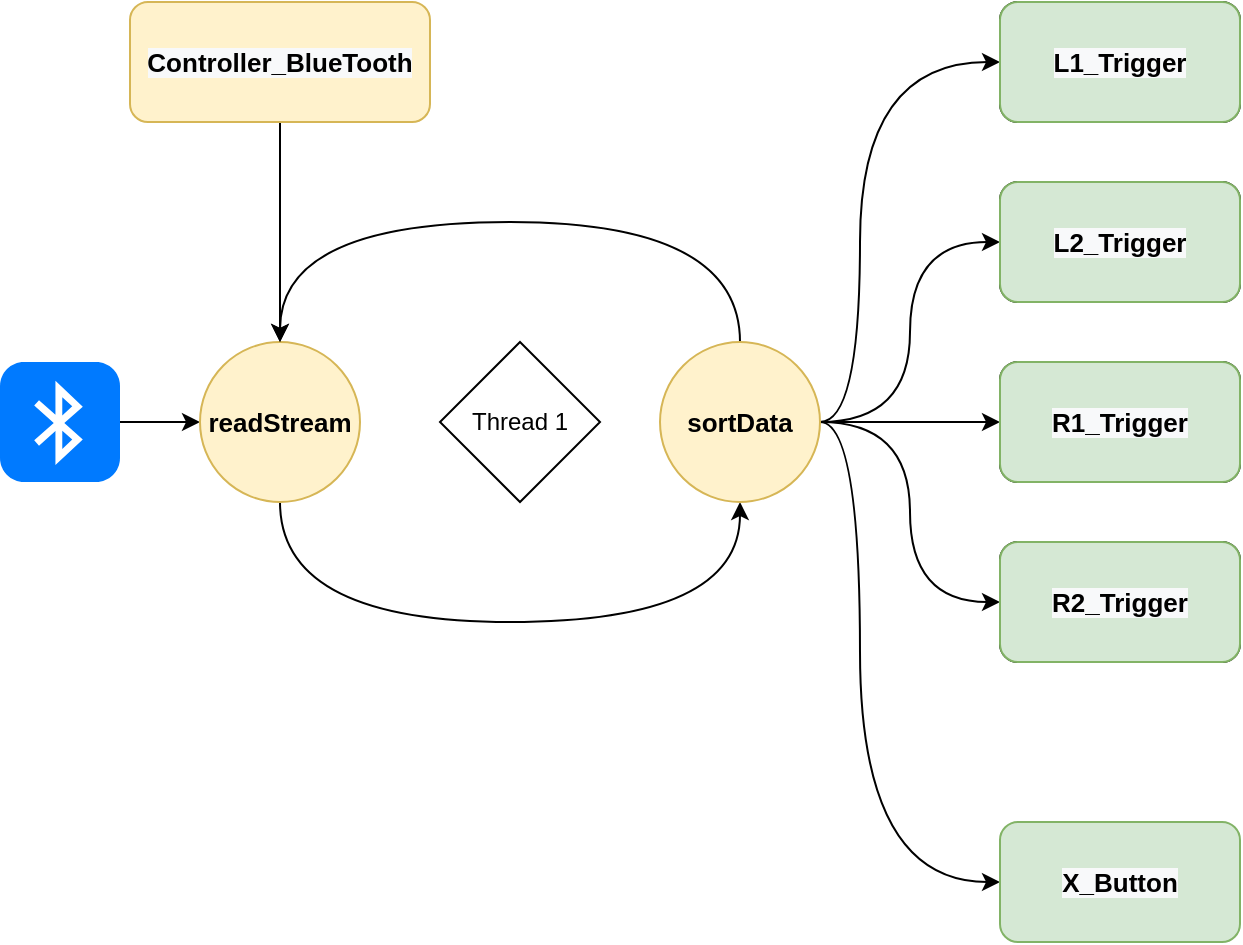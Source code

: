 <mxfile version="13.6.9" type="github">
  <diagram id="XE45euI3UaWMFM7cNjVr" name="Page-1">
    <mxGraphModel grid="1" dx="1363" dy="749" gridSize="10" guides="1" tooltips="1" connect="1" arrows="1" fold="1" page="1" pageScale="1" pageWidth="850" pageHeight="1100" math="0" shadow="0">
      <root>
        <mxCell id="0" />
        <mxCell id="1" parent="0" />
        <mxCell id="jTXSWWIvGgRx7QMcHlvk-2" value="" parent="1" style="html=1;strokeWidth=1;shadow=0;dashed=0;shape=mxgraph.ios7.misc.bluetooth;fillColor=#007AFF;strokeColor=none;buttonText=;strokeColor2=#222222;fontColor=#222222;fontSize=8;verticalLabelPosition=bottom;verticalAlign=top;align=center;" vertex="1">
          <mxGeometry as="geometry" y="390" x="20" width="60" height="60" />
        </mxCell>
        <mxCell id="jTXSWWIvGgRx7QMcHlvk-6" parent="1" style="edgeStyle=orthogonalEdgeStyle;rounded=0;orthogonalLoop=1;jettySize=auto;html=1;entryX=0;entryY=0.5;entryDx=0;entryDy=0;" edge="1" source="jTXSWWIvGgRx7QMcHlvk-2" target="jTXSWWIvGgRx7QMcHlvk-3">
          <mxGeometry as="geometry" relative="1" />
        </mxCell>
        <mxCell id="jTXSWWIvGgRx7QMcHlvk-24" parent="1" style="edgeStyle=orthogonalEdgeStyle;curved=1;rounded=0;orthogonalLoop=1;jettySize=auto;html=1;exitX=0.5;exitY=1;exitDx=0;exitDy=0;entryX=0.5;entryY=1;entryDx=0;entryDy=0;fontSize=13;" edge="1" source="jTXSWWIvGgRx7QMcHlvk-3" target="jTXSWWIvGgRx7QMcHlvk-4">
          <mxGeometry as="geometry" relative="1">
            <Array as="points">
              <mxPoint y="520" x="160" />
              <mxPoint y="520" x="390" />
            </Array>
          </mxGeometry>
        </mxCell>
        <mxCell id="jTXSWWIvGgRx7QMcHlvk-3" value="readStream" parent="1" style="ellipse;whiteSpace=wrap;html=1;aspect=fixed;fillColor=#fff2cc;strokeColor=#d6b656;fontSize=13;fontStyle=1" vertex="1">
          <mxGeometry as="geometry" y="380" x="120" width="80" height="80" />
        </mxCell>
        <mxCell id="jTXSWWIvGgRx7QMcHlvk-25" parent="1" style="edgeStyle=orthogonalEdgeStyle;curved=1;rounded=0;orthogonalLoop=1;jettySize=auto;html=1;exitX=0.5;exitY=0;exitDx=0;exitDy=0;entryX=0.5;entryY=0;entryDx=0;entryDy=0;fontSize=13;" edge="1" source="jTXSWWIvGgRx7QMcHlvk-4" target="jTXSWWIvGgRx7QMcHlvk-3">
          <mxGeometry as="geometry" relative="1">
            <Array as="points">
              <mxPoint y="320" x="390" />
              <mxPoint y="320" x="160" />
            </Array>
          </mxGeometry>
        </mxCell>
        <mxCell id="jTXSWWIvGgRx7QMcHlvk-34" parent="1" style="edgeStyle=orthogonalEdgeStyle;curved=1;rounded=0;orthogonalLoop=1;jettySize=auto;html=1;exitX=1;exitY=0.5;exitDx=0;exitDy=0;entryX=0;entryY=0.5;entryDx=0;entryDy=0;fontSize=13;" edge="1" source="jTXSWWIvGgRx7QMcHlvk-4" target="jTXSWWIvGgRx7QMcHlvk-41">
          <mxGeometry as="geometry" relative="1">
            <mxPoint as="targetPoint" y="240" x="510.0" />
            <Array as="points">
              <mxPoint y="420" x="450" />
              <mxPoint y="240" x="450" />
            </Array>
          </mxGeometry>
        </mxCell>
        <mxCell id="jTXSWWIvGgRx7QMcHlvk-35" parent="1" style="edgeStyle=orthogonalEdgeStyle;curved=1;rounded=0;orthogonalLoop=1;jettySize=auto;html=1;exitX=1;exitY=0.5;exitDx=0;exitDy=0;entryX=0;entryY=0.5;entryDx=0;entryDy=0;fontSize=13;" edge="1" source="jTXSWWIvGgRx7QMcHlvk-4" target="jTXSWWIvGgRx7QMcHlvk-42">
          <mxGeometry as="geometry" relative="1">
            <mxPoint as="targetPoint" y="330" x="510.0" />
          </mxGeometry>
        </mxCell>
        <mxCell id="jTXSWWIvGgRx7QMcHlvk-36" parent="1" style="edgeStyle=orthogonalEdgeStyle;curved=1;rounded=0;orthogonalLoop=1;jettySize=auto;html=1;exitX=1;exitY=0.5;exitDx=0;exitDy=0;entryX=0;entryY=0.5;entryDx=0;entryDy=0;fontSize=13;" edge="1" source="jTXSWWIvGgRx7QMcHlvk-4" target="jTXSWWIvGgRx7QMcHlvk-43">
          <mxGeometry as="geometry" relative="1">
            <mxPoint as="targetPoint" y="420" x="510.0" />
          </mxGeometry>
        </mxCell>
        <mxCell id="jTXSWWIvGgRx7QMcHlvk-37" parent="1" style="edgeStyle=orthogonalEdgeStyle;curved=1;rounded=0;orthogonalLoop=1;jettySize=auto;html=1;exitX=1;exitY=0.5;exitDx=0;exitDy=0;entryX=0;entryY=0.5;entryDx=0;entryDy=0;fontSize=13;" edge="1" source="jTXSWWIvGgRx7QMcHlvk-4" target="jTXSWWIvGgRx7QMcHlvk-44">
          <mxGeometry as="geometry" relative="1">
            <mxPoint as="targetPoint" y="510" x="510.0" />
          </mxGeometry>
        </mxCell>
        <mxCell id="jTXSWWIvGgRx7QMcHlvk-38" parent="1" style="edgeStyle=orthogonalEdgeStyle;curved=1;rounded=0;orthogonalLoop=1;jettySize=auto;html=1;exitX=1;exitY=0.5;exitDx=0;exitDy=0;entryX=0;entryY=0.5;entryDx=0;entryDy=0;fontSize=13;" edge="1" source="jTXSWWIvGgRx7QMcHlvk-4" target="jTXSWWIvGgRx7QMcHlvk-45">
          <mxGeometry as="geometry" relative="1">
            <mxPoint as="targetPoint" y="650" x="510.0" />
            <Array as="points">
              <mxPoint y="420" x="450" />
              <mxPoint y="650" x="450" />
            </Array>
          </mxGeometry>
        </mxCell>
        <mxCell id="jTXSWWIvGgRx7QMcHlvk-4" value="sortData" parent="1" style="ellipse;whiteSpace=wrap;html=1;aspect=fixed;fillColor=#fff2cc;strokeColor=#d6b656;fontSize=13;fontStyle=1" vertex="1">
          <mxGeometry as="geometry" y="380" x="350" width="80" height="80" />
        </mxCell>
        <mxCell id="jTXSWWIvGgRx7QMcHlvk-13" value="Thread 1" parent="1" style="rhombus;whiteSpace=wrap;html=1;" vertex="1">
          <mxGeometry as="geometry" y="380" x="240" width="80" height="80" />
        </mxCell>
        <mxCell id="jTXSWWIvGgRx7QMcHlvk-18" value="" parent="1" style="shape=image;html=1;verticalAlign=top;verticalLabelPosition=bottom;labelBackgroundColor=#ffffff;imageAspect=0;aspect=fixed;image=https://cdn3.iconfinder.com/data/icons/virtual-notebook/128/button_switch-128.png;fontSize=13;rotation=90;" vertex="1">
          <mxGeometry as="geometry" y="550" x="550" width="60" height="60" />
        </mxCell>
        <mxCell id="jTXSWWIvGgRx7QMcHlvk-40" parent="1" style="edgeStyle=orthogonalEdgeStyle;curved=1;rounded=0;orthogonalLoop=1;jettySize=auto;html=1;exitX=0.5;exitY=1;exitDx=0;exitDy=0;entryX=0.5;entryY=0;entryDx=0;entryDy=0;fontSize=13;" edge="1" source="jTXSWWIvGgRx7QMcHlvk-39" target="jTXSWWIvGgRx7QMcHlvk-3">
          <mxGeometry as="geometry" relative="1" />
        </mxCell>
        <mxCell id="jTXSWWIvGgRx7QMcHlvk-39" value="&lt;span style=&quot;font: bold 13px / 1.2 &amp;#34;helvetica&amp;#34; ; text-align: center ; color: rgb(0 , 0 , 0) ; text-transform: none ; text-indent: 0px ; letter-spacing: normal ; text-decoration: none ; word-spacing: 0px ; display: inline ; float: none ; overflow-wrap: normal ; background-color: rgb(248 , 249 , 250)&quot;&gt;Controller_BlueTooth&lt;/span&gt;" parent="1" style="rounded=1;whiteSpace=wrap;html=1;fontSize=13;fillColor=#fff2cc;strokeColor=#d6b656;" vertex="1">
          <mxGeometry as="geometry" y="210" x="85" width="150" height="60" />
        </mxCell>
        <mxCell id="jTXSWWIvGgRx7QMcHlvk-41" value="&lt;span style=&quot;font: bold 13px / 1.2 &amp;#34;helvetica&amp;#34; ; text-align: center ; color: rgb(0 , 0 , 0) ; text-transform: none ; text-indent: 0px ; letter-spacing: normal ; text-decoration: none ; word-spacing: 0px ; display: inline ; float: none ; overflow-wrap: normal ; background-color: rgb(248 , 249 , 250)&quot;&gt;L1_Trigger&lt;/span&gt;" parent="1" style="rounded=1;whiteSpace=wrap;html=1;fontSize=13;" vertex="1">
          <mxGeometry as="geometry" y="210" x="520" width="120" height="60" />
        </mxCell>
        <mxCell id="jTXSWWIvGgRx7QMcHlvk-42" value="&lt;span style=&quot;font: bold 13px / 1.2 &amp;#34;helvetica&amp;#34; ; text-align: center ; color: rgb(0 , 0 , 0) ; text-transform: none ; text-indent: 0px ; letter-spacing: normal ; text-decoration: none ; word-spacing: 0px ; display: inline ; float: none ; overflow-wrap: normal ; background-color: rgb(248 , 249 , 250)&quot;&gt;L2_Trigger&lt;/span&gt;" parent="1" style="rounded=1;whiteSpace=wrap;html=1;fontSize=13;" vertex="1">
          <mxGeometry as="geometry" y="300" x="520" width="120" height="60" />
        </mxCell>
        <mxCell id="jTXSWWIvGgRx7QMcHlvk-43" value="&lt;span style=&quot;font: bold 13px / 1.2 &amp;#34;helvetica&amp;#34; ; text-align: center ; color: rgb(0 , 0 , 0) ; text-transform: none ; text-indent: 0px ; letter-spacing: normal ; text-decoration: none ; word-spacing: 0px ; display: inline ; float: none ; overflow-wrap: normal ; background-color: rgb(248 , 249 , 250)&quot;&gt;R1_Trigger&lt;/span&gt;" parent="1" style="rounded=1;whiteSpace=wrap;html=1;fontSize=13;" vertex="1">
          <mxGeometry as="geometry" y="390" x="520" width="120" height="60" />
        </mxCell>
        <mxCell id="jTXSWWIvGgRx7QMcHlvk-44" value="&lt;span style=&quot;font: bold 13px / 1.2 &amp;#34;helvetica&amp;#34; ; text-align: center ; color: rgb(0 , 0 , 0) ; text-transform: none ; text-indent: 0px ; letter-spacing: normal ; text-decoration: none ; word-spacing: 0px ; display: inline ; float: none ; overflow-wrap: normal ; background-color: rgb(248 , 249 , 250)&quot;&gt;R2_Trigger&lt;/span&gt;" parent="1" style="rounded=1;whiteSpace=wrap;html=1;fontSize=13;" vertex="1">
          <mxGeometry as="geometry" y="480" x="520" width="120" height="60" />
        </mxCell>
        <mxCell id="jTXSWWIvGgRx7QMcHlvk-45" value="&lt;span style=&#39;font: bold 13px/1.2 &quot;helvetica&quot;; text-align: center; color: rgb(0, 0, 0); text-transform: none; text-indent: 0px; letter-spacing: normal; text-decoration: none; word-spacing: 0px; display: inline; float: none; overflow-wrap: normal; background-color: rgb(248, 249, 250);&#39;&gt;X_Button&lt;/span&gt;" parent="1" style="rounded=1;whiteSpace=wrap;html=1;fontSize=13;fillColor=#d5e8d4;strokeColor=#82b366;" vertex="1">
          <mxGeometry as="geometry" y="620" x="520" width="120" height="60" />
        </mxCell>
        <mxCell id="jTXSWWIvGgRx7QMcHlvk-47" value="&lt;span style=&quot;font: bold 13px / 1.2 &amp;#34;helvetica&amp;#34; ; text-align: center ; color: rgb(0 , 0 , 0) ; text-transform: none ; text-indent: 0px ; letter-spacing: normal ; text-decoration: none ; word-spacing: 0px ; display: inline ; float: none ; overflow-wrap: normal ; background-color: rgb(248 , 249 , 250)&quot;&gt;L1_Trigger&lt;/span&gt;" parent="1" style="rounded=1;whiteSpace=wrap;html=1;fontSize=13;fillColor=#d5e8d4;strokeColor=#82b366;" vertex="1">
          <mxGeometry as="geometry" y="210" x="520" width="120" height="60" />
        </mxCell>
        <mxCell id="jTXSWWIvGgRx7QMcHlvk-48" value="&lt;span style=&quot;font: bold 13px / 1.2 &amp;#34;helvetica&amp;#34; ; text-align: center ; color: rgb(0 , 0 , 0) ; text-transform: none ; text-indent: 0px ; letter-spacing: normal ; text-decoration: none ; word-spacing: 0px ; display: inline ; float: none ; overflow-wrap: normal ; background-color: rgb(248 , 249 , 250)&quot;&gt;L2_Trigger&lt;/span&gt;" parent="1" style="rounded=1;whiteSpace=wrap;html=1;fontSize=13;fillColor=#d5e8d4;strokeColor=#82b366;" vertex="1">
          <mxGeometry as="geometry" y="300" x="520" width="120" height="60" />
        </mxCell>
        <mxCell id="jTXSWWIvGgRx7QMcHlvk-49" value="&lt;span style=&quot;font: bold 13px / 1.2 &amp;#34;helvetica&amp;#34; ; text-align: center ; color: rgb(0 , 0 , 0) ; text-transform: none ; text-indent: 0px ; letter-spacing: normal ; text-decoration: none ; word-spacing: 0px ; display: inline ; float: none ; overflow-wrap: normal ; background-color: rgb(248 , 249 , 250)&quot;&gt;R1_Trigger&lt;/span&gt;" parent="1" style="rounded=1;whiteSpace=wrap;html=1;fontSize=13;fillColor=#d5e8d4;strokeColor=#82b366;" vertex="1">
          <mxGeometry as="geometry" y="390" x="520" width="120" height="60" />
        </mxCell>
        <mxCell id="jTXSWWIvGgRx7QMcHlvk-50" value="&lt;span style=&quot;font: bold 13px / 1.2 &amp;#34;helvetica&amp;#34; ; text-align: center ; color: rgb(0 , 0 , 0) ; text-transform: none ; text-indent: 0px ; letter-spacing: normal ; text-decoration: none ; word-spacing: 0px ; display: inline ; float: none ; overflow-wrap: normal ; background-color: rgb(248 , 249 , 250)&quot;&gt;R2_Trigger&lt;/span&gt;" parent="1" style="rounded=1;whiteSpace=wrap;html=1;fontSize=13;fillColor=#d5e8d4;strokeColor=#82b366;" vertex="1">
          <mxGeometry as="geometry" y="480" x="520" width="120" height="60" />
        </mxCell>
      </root>
    </mxGraphModel>
  </diagram>
</mxfile>
